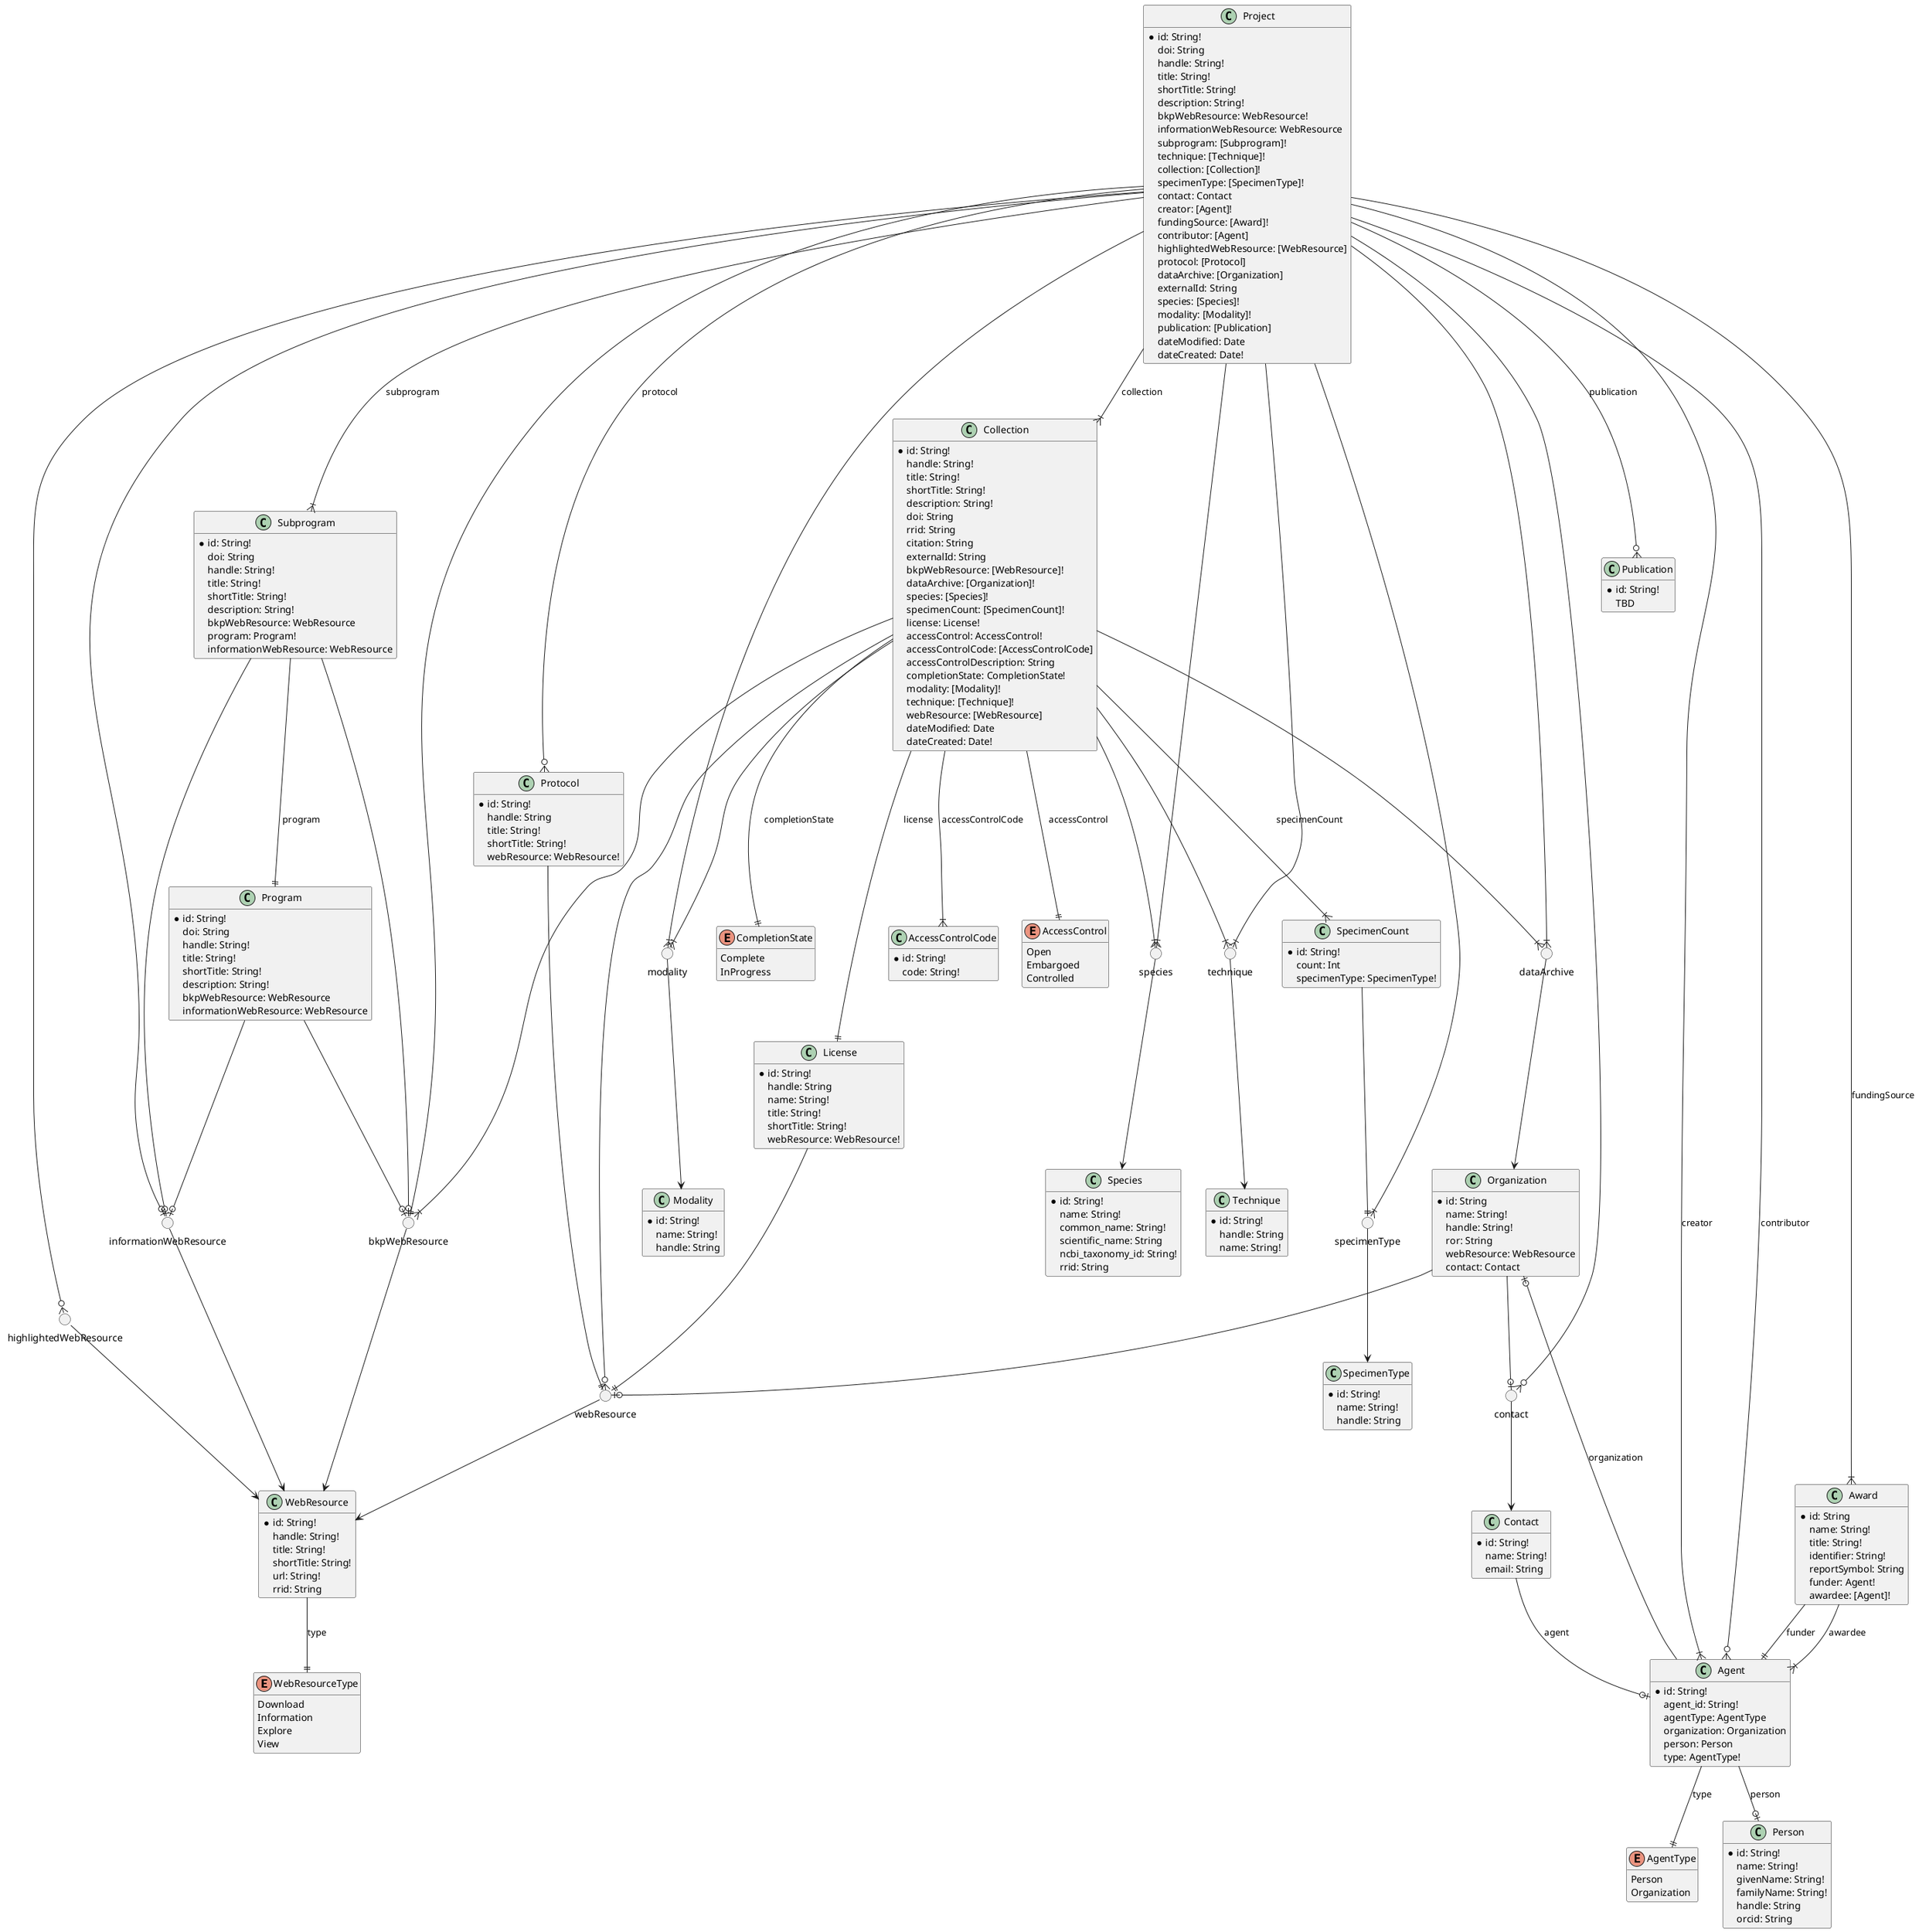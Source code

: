 @startuml

hide empty members
'hide circle


'Enums
enum WebResourceType {
    Download
    Information
    Explore
    View
}

enum AccessControl {
    Open
    Embargoed
    Controlled
}

enum CompletionState {
    Complete
    InProgress
}

enum AgentType {
    Person
    Organization
}


'Entity-like
class Agent {
    * id: String!
    agent_id: String!
    agentType: AgentType
    organization: Organization
    person: Person
    type: AgentType!
}

class Modality {
    * id: String!
    name: String!
    handle: String
}

class SpecimenType {
    * id: String!
    name: String!
    handle: String
}


class WebResource {
    * id: String!
    handle: String!
    title: String!
    shortTitle: String!
    url: String!
    rrid: String
}

class Project {
    * id: String!
    doi: String
    handle: String!
    title: String!
    shortTitle: String!
    description: String!
    bkpWebResource: WebResource!
    informationWebResource: WebResource
    subprogram: [Subprogram]!
    technique: [Technique]!
    collection: [Collection]!
    specimenType: [SpecimenType]!
    contact: Contact
    creator: [Agent]!
    fundingSource: [Award]!
    contributor: [Agent]
    highlightedWebResource: [WebResource]
    protocol: [Protocol]
    dataArchive: [Organization]
    externalId: String
    species: [Species]!
    modality: [Modality]!
    publication: [Publication]
    dateModified: Date
    dateCreated: Date!
}

class Collection {
    * id: String!
    handle: String!
    title: String!
    shortTitle: String!
    description: String!
    doi: String
    rrid: String
    citation: String
    externalId: String
    bkpWebResource: [WebResource]!
    dataArchive: [Organization]!
    species: [Species]!
    specimenCount: [SpecimenCount]!
    license: License!
    accessControl: AccessControl!
    accessControlCode: [AccessControlCode]
    accessControlDescription: String
    completionState: CompletionState!
    modality: [Modality]!
    technique: [Technique]!
    webResource: [WebResource]
    dateModified: Date
    dateCreated: Date!
}

class Subprogram {
    * id: String!
    doi: String
    handle: String!
    title: String!
    shortTitle: String!
    description: String!
    bkpWebResource: WebResource
    program: Program!
    informationWebResource: WebResource
}

class Program {
    * id: String!
    doi: String
    handle: String!
    title: String!
    shortTitle: String!
    description: String!
    bkpWebResource: WebResource
    informationWebResource: WebResource
}

class Protocol {
    * id: String!
    handle: String
    title: String!
    shortTitle: String!
    webResource: WebResource!
}

class Person {
    * id: String!
    name: String!
    givenName: String!
    familyName: String!
    handle: String
    orcid: String
}

class Organization {
    * id: String
    name: String!
    handle: String!
    ror: String
    webResource: WebResource
    contact: Contact
}

class License {
    * id: String!
    handle: String
    name: String!
    title: String!
    shortTitle: String!
    webResource: WebResource!
}

class Award {
    * id: String
    name: String!
    title: String!
    identifier: String!
    reportSymbol: String
    funder: Agent!
    awardee: [Agent]!
}

class Technique {
    * id: String!
    handle: String
    name: String!
}

class Species {
    * id: String!
    name: String!
    common_name: String!
    scientific_name: String
    ncbi_taxonomy_id: String!
    rrid: String
}

class SpecimenCount {
    * id: String!
    count: Int
    specimenType: SpecimenType!
}

class Contact {
    * id: String!
    name: String!
    email: String
}

class Publication {
    * id: String!
    TBD
}

class AccessControlCode{
    *id: String!
    code: String!
}

circle webResource
webResource --> WebResource

circle bkpWebResource
bkpWebResource --> WebResource

circle informationWebResource
informationWebResource --> WebResource

circle highlightedWebResource
highlightedWebResource --> WebResource

circle contact
contact --> Contact

circle dataArchive
dataArchive --> Organization

circle specimenType
specimenType --> SpecimenType

circle species
species --> Species

circle technique
technique --> Technique

circle modality
modality --> Modality

'Organization --o| Contact : contact
Organization --o| contact
Organization --o| webResource

'Relationships
Agent --o| Person : person
Agent --o| Organization : organization
Agent --|| AgentType : type

'SpecimenCount --|| SpecimenType : specimenType
SpecimenCount --|| specimenType

WebResource --|| WebResourceType : type

'Technique --o{ Protocol : protocol

Collection --|{  modality
Collection --|{  species
Collection --|{ SpecimenCount : specimenCount
Collection --|{ technique
Collection --||  AccessControl : accessControl
Collection --||  CompletionState : completionState
Collection --|| License : license
Collection --|{ bkpWebResource
'Collection --|{ Organization : dataArchive
Collection --|{ dataArchive
Collection --o{ webResource
Collection --|{ AccessControlCode : accessControlCode

Award --|| Agent : funder
Award --|{ Agent : awardee

Contact --o| Agent: agent

Project --|{ Collection : collection
Project --|{  Award : fundingSource
'Project --o{  WebResource : highlightedWebResource
Project ---o{  highlightedWebResource
Project --|{ Agent : creator
Project --o{  Agent : contributor
'Project --o{  Contact : contact
Project --o{  contact
'Project --|{ SpecimenType : specimenType
Project --|{ specimenType
Project --|{ technique
Project --|{ Subprogram : subprogram
'Project --o|  webResource
Project --|| bkpWebResource
Project --o| informationWebResource
'Project --|| webResource : bkpWebResource
'Project --|> Program
Project --o{ Protocol : protocol
Project --|{ dataArchive
Project --|{ species
Project --|{ modality
Project --o{ Publication : publication

Program --o| informationWebResource
Program --o| bkpWebResource
'Program --o| webResource : bkpWebResource
'Program --|| webResource : informationWebResource

Subprogram --o| informationWebResource
Subprogram --|| Program : program
Subprogram --o| bkpWebResource
'Subprogram --|> Program: program
'Subprogram --o| webResource : bkpWebResource
'Subprogram --|| webResource: informationWebResource

Protocol --|| webResource

License --|| webResource

@enduml